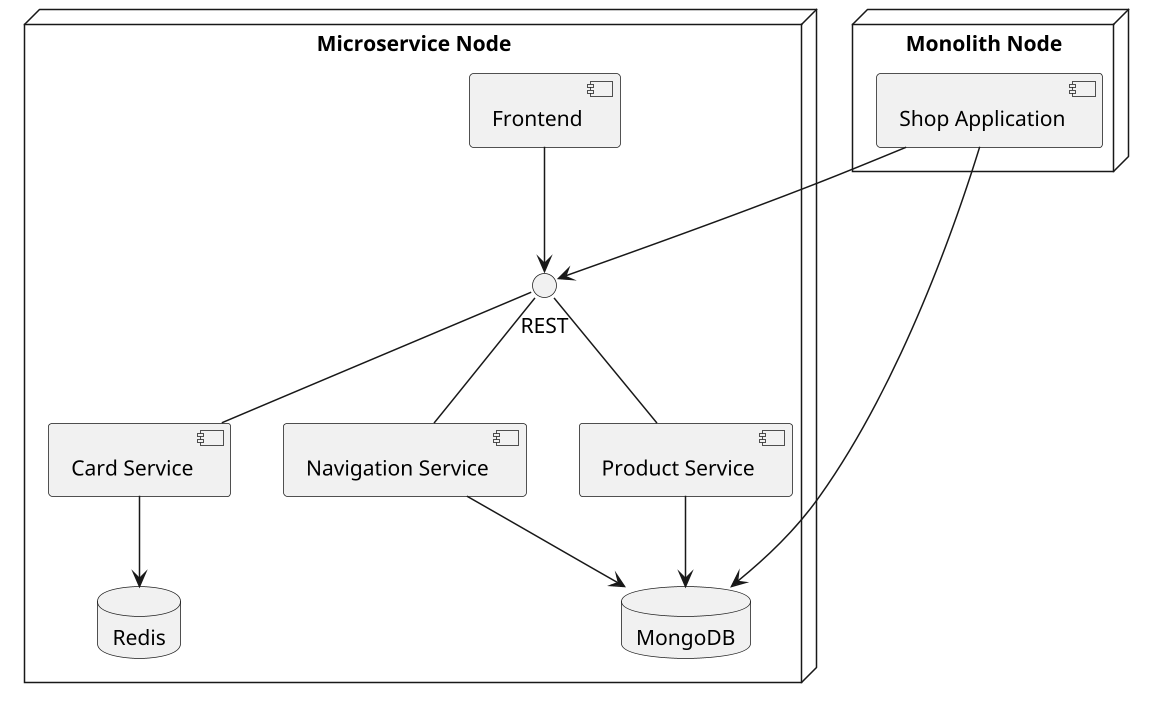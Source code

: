 @startuml
scale 1.5

node "Microservice Node" {
[Frontend] -down-> REST

REST -down- [Product Service]
REST -down- [Navigation Service]
REST -down- [Card Service]

[Product Service] -down-> MongoDB
[Navigation Service] -down-> MongoDB
[Card Service] -down-> Redis
}

node "Monolith Node" {
[Shop Application] -down-> MongoDB
[Shop Application] -down-> REST
}

database MongoDB {
}

database Redis {
}

@enduml

